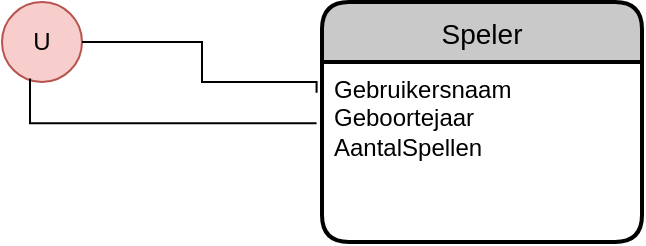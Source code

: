 <mxfile version="15.4.0" type="device"><diagram id="QELJa3xNnlU73moxELeM" name="Page-1"><mxGraphModel dx="1024" dy="584" grid="1" gridSize="10" guides="1" tooltips="1" connect="1" arrows="1" fold="1" page="1" pageScale="1" pageWidth="850" pageHeight="1100" math="0" shadow="0"><root><mxCell id="0"/><mxCell id="1" parent="0"/><mxCell id="e5omCIwpVkANEXXKM4Ho-1" value="Speler" style="swimlane;childLayout=stackLayout;horizontal=1;startSize=30;horizontalStack=0;rounded=1;fontSize=14;fontStyle=0;strokeWidth=2;resizeParent=0;resizeLast=1;shadow=0;dashed=0;align=center;fillColor=#C9C9C9;" vertex="1" parent="1"><mxGeometry x="250" y="90" width="160" height="120" as="geometry"/></mxCell><mxCell id="e5omCIwpVkANEXXKM4Ho-2" value="Gebruikersnaam&lt;br&gt;Geboortejaar&lt;br&gt;AantalSpellen" style="align=left;strokeColor=none;fillColor=none;spacingLeft=4;fontSize=12;verticalAlign=top;resizable=0;rotatable=0;part=1;html=1;" vertex="1" parent="e5omCIwpVkANEXXKM4Ho-1"><mxGeometry y="30" width="160" height="90" as="geometry"/></mxCell><mxCell id="e5omCIwpVkANEXXKM4Ho-3" value="U" style="ellipse;whiteSpace=wrap;html=1;strokeColor=#b85450;fillColor=#f8cecc;" vertex="1" parent="1"><mxGeometry x="90" y="90" width="40" height="40" as="geometry"/></mxCell><mxCell id="e5omCIwpVkANEXXKM4Ho-4" style="rounded=0;orthogonalLoop=1;jettySize=auto;html=1;endArrow=none;endFill=0;edgeStyle=orthogonalEdgeStyle;entryX=-0.017;entryY=0.171;entryDx=0;entryDy=0;entryPerimeter=0;exitX=1;exitY=0.5;exitDx=0;exitDy=0;" edge="1" parent="1" source="e5omCIwpVkANEXXKM4Ho-3" target="e5omCIwpVkANEXXKM4Ho-2"><mxGeometry relative="1" as="geometry"><mxPoint x="120" y="110" as="sourcePoint"/><mxPoint x="230" y="130" as="targetPoint"/><Array as="points"><mxPoint x="190" y="110"/><mxPoint x="190" y="130"/><mxPoint x="247" y="130"/></Array></mxGeometry></mxCell><mxCell id="e5omCIwpVkANEXXKM4Ho-5" style="rounded=0;orthogonalLoop=1;jettySize=auto;html=1;endArrow=none;endFill=0;edgeStyle=orthogonalEdgeStyle;entryX=-0.017;entryY=0.34;entryDx=0;entryDy=0;entryPerimeter=0;exitX=0.35;exitY=0.955;exitDx=0;exitDy=0;exitPerimeter=0;" edge="1" parent="1" source="e5omCIwpVkANEXXKM4Ho-3" target="e5omCIwpVkANEXXKM4Ho-2"><mxGeometry relative="1" as="geometry"><mxPoint x="70" y="150" as="sourcePoint"/><mxPoint x="229.995" y="150.001" as="targetPoint"/><Array as="points"><mxPoint x="104" y="151"/></Array></mxGeometry></mxCell></root></mxGraphModel></diagram></mxfile>